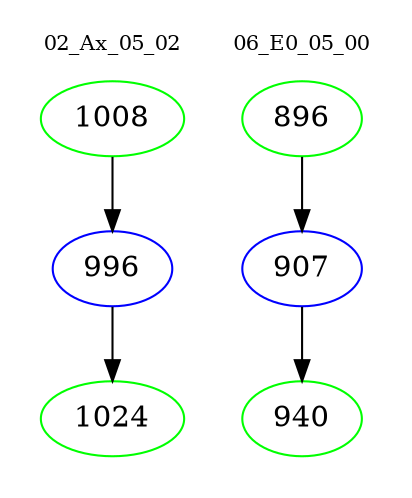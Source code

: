 digraph{
subgraph cluster_0 {
color = white
label = "02_Ax_05_02";
fontsize=10;
T0_1008 [label="1008", color="green"]
T0_1008 -> T0_996 [color="black"]
T0_996 [label="996", color="blue"]
T0_996 -> T0_1024 [color="black"]
T0_1024 [label="1024", color="green"]
}
subgraph cluster_1 {
color = white
label = "06_E0_05_00";
fontsize=10;
T1_896 [label="896", color="green"]
T1_896 -> T1_907 [color="black"]
T1_907 [label="907", color="blue"]
T1_907 -> T1_940 [color="black"]
T1_940 [label="940", color="green"]
}
}
